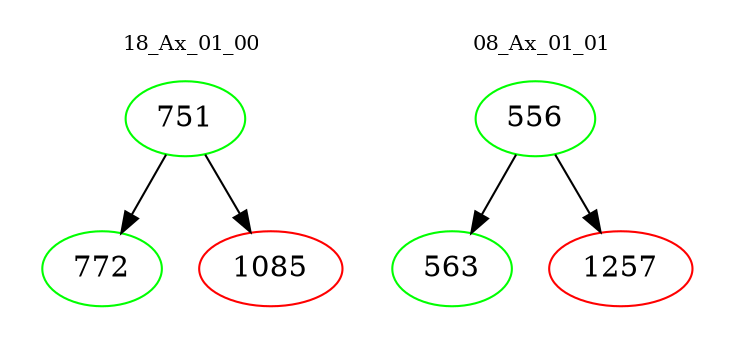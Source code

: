 digraph{
subgraph cluster_0 {
color = white
label = "18_Ax_01_00";
fontsize=10;
T0_751 [label="751", color="green"]
T0_751 -> T0_772 [color="black"]
T0_772 [label="772", color="green"]
T0_751 -> T0_1085 [color="black"]
T0_1085 [label="1085", color="red"]
}
subgraph cluster_1 {
color = white
label = "08_Ax_01_01";
fontsize=10;
T1_556 [label="556", color="green"]
T1_556 -> T1_563 [color="black"]
T1_563 [label="563", color="green"]
T1_556 -> T1_1257 [color="black"]
T1_1257 [label="1257", color="red"]
}
}
